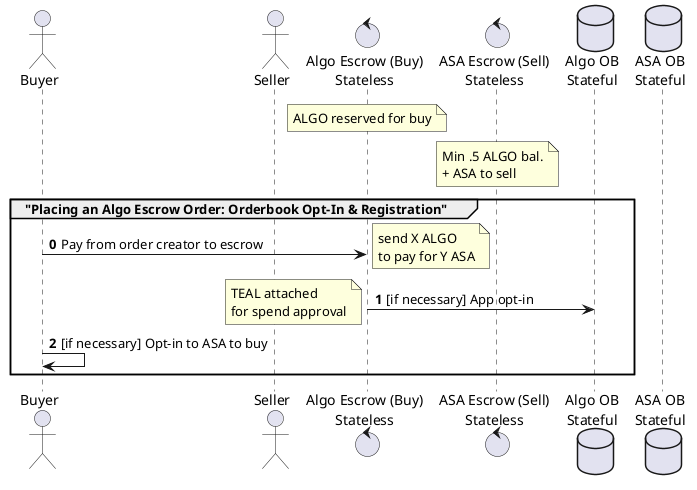 @startuml
actor Buyer
actor Seller
control "Algo Escrow (Buy)\nStateless" as AlgoEscrow
control "ASA Escrow (Sell)\nStateless" as ASAEscrow
database "Algo OB\nStateful" as AlgoOB
database "ASA OB\nStateful" as ASAOB
note over AlgoEscrow: ALGO reserved for buy
note over ASAEscrow: Min .5 ALGO bal.\n+ ASA to sell

group "Placing an Algo Escrow Order: Orderbook Opt-In & Registration"
autonumber 0
Buyer -> AlgoEscrow: Pay from order creator to escrow
note right: send X ALGO\nto pay for Y ASA
AlgoEscrow -> AlgoOB: [if necessary] App opt-in
note left: TEAL attached\nfor spend approval
Buyer -> Buyer: [if necessary] Opt-in to ASA to buy
end

@enduml
